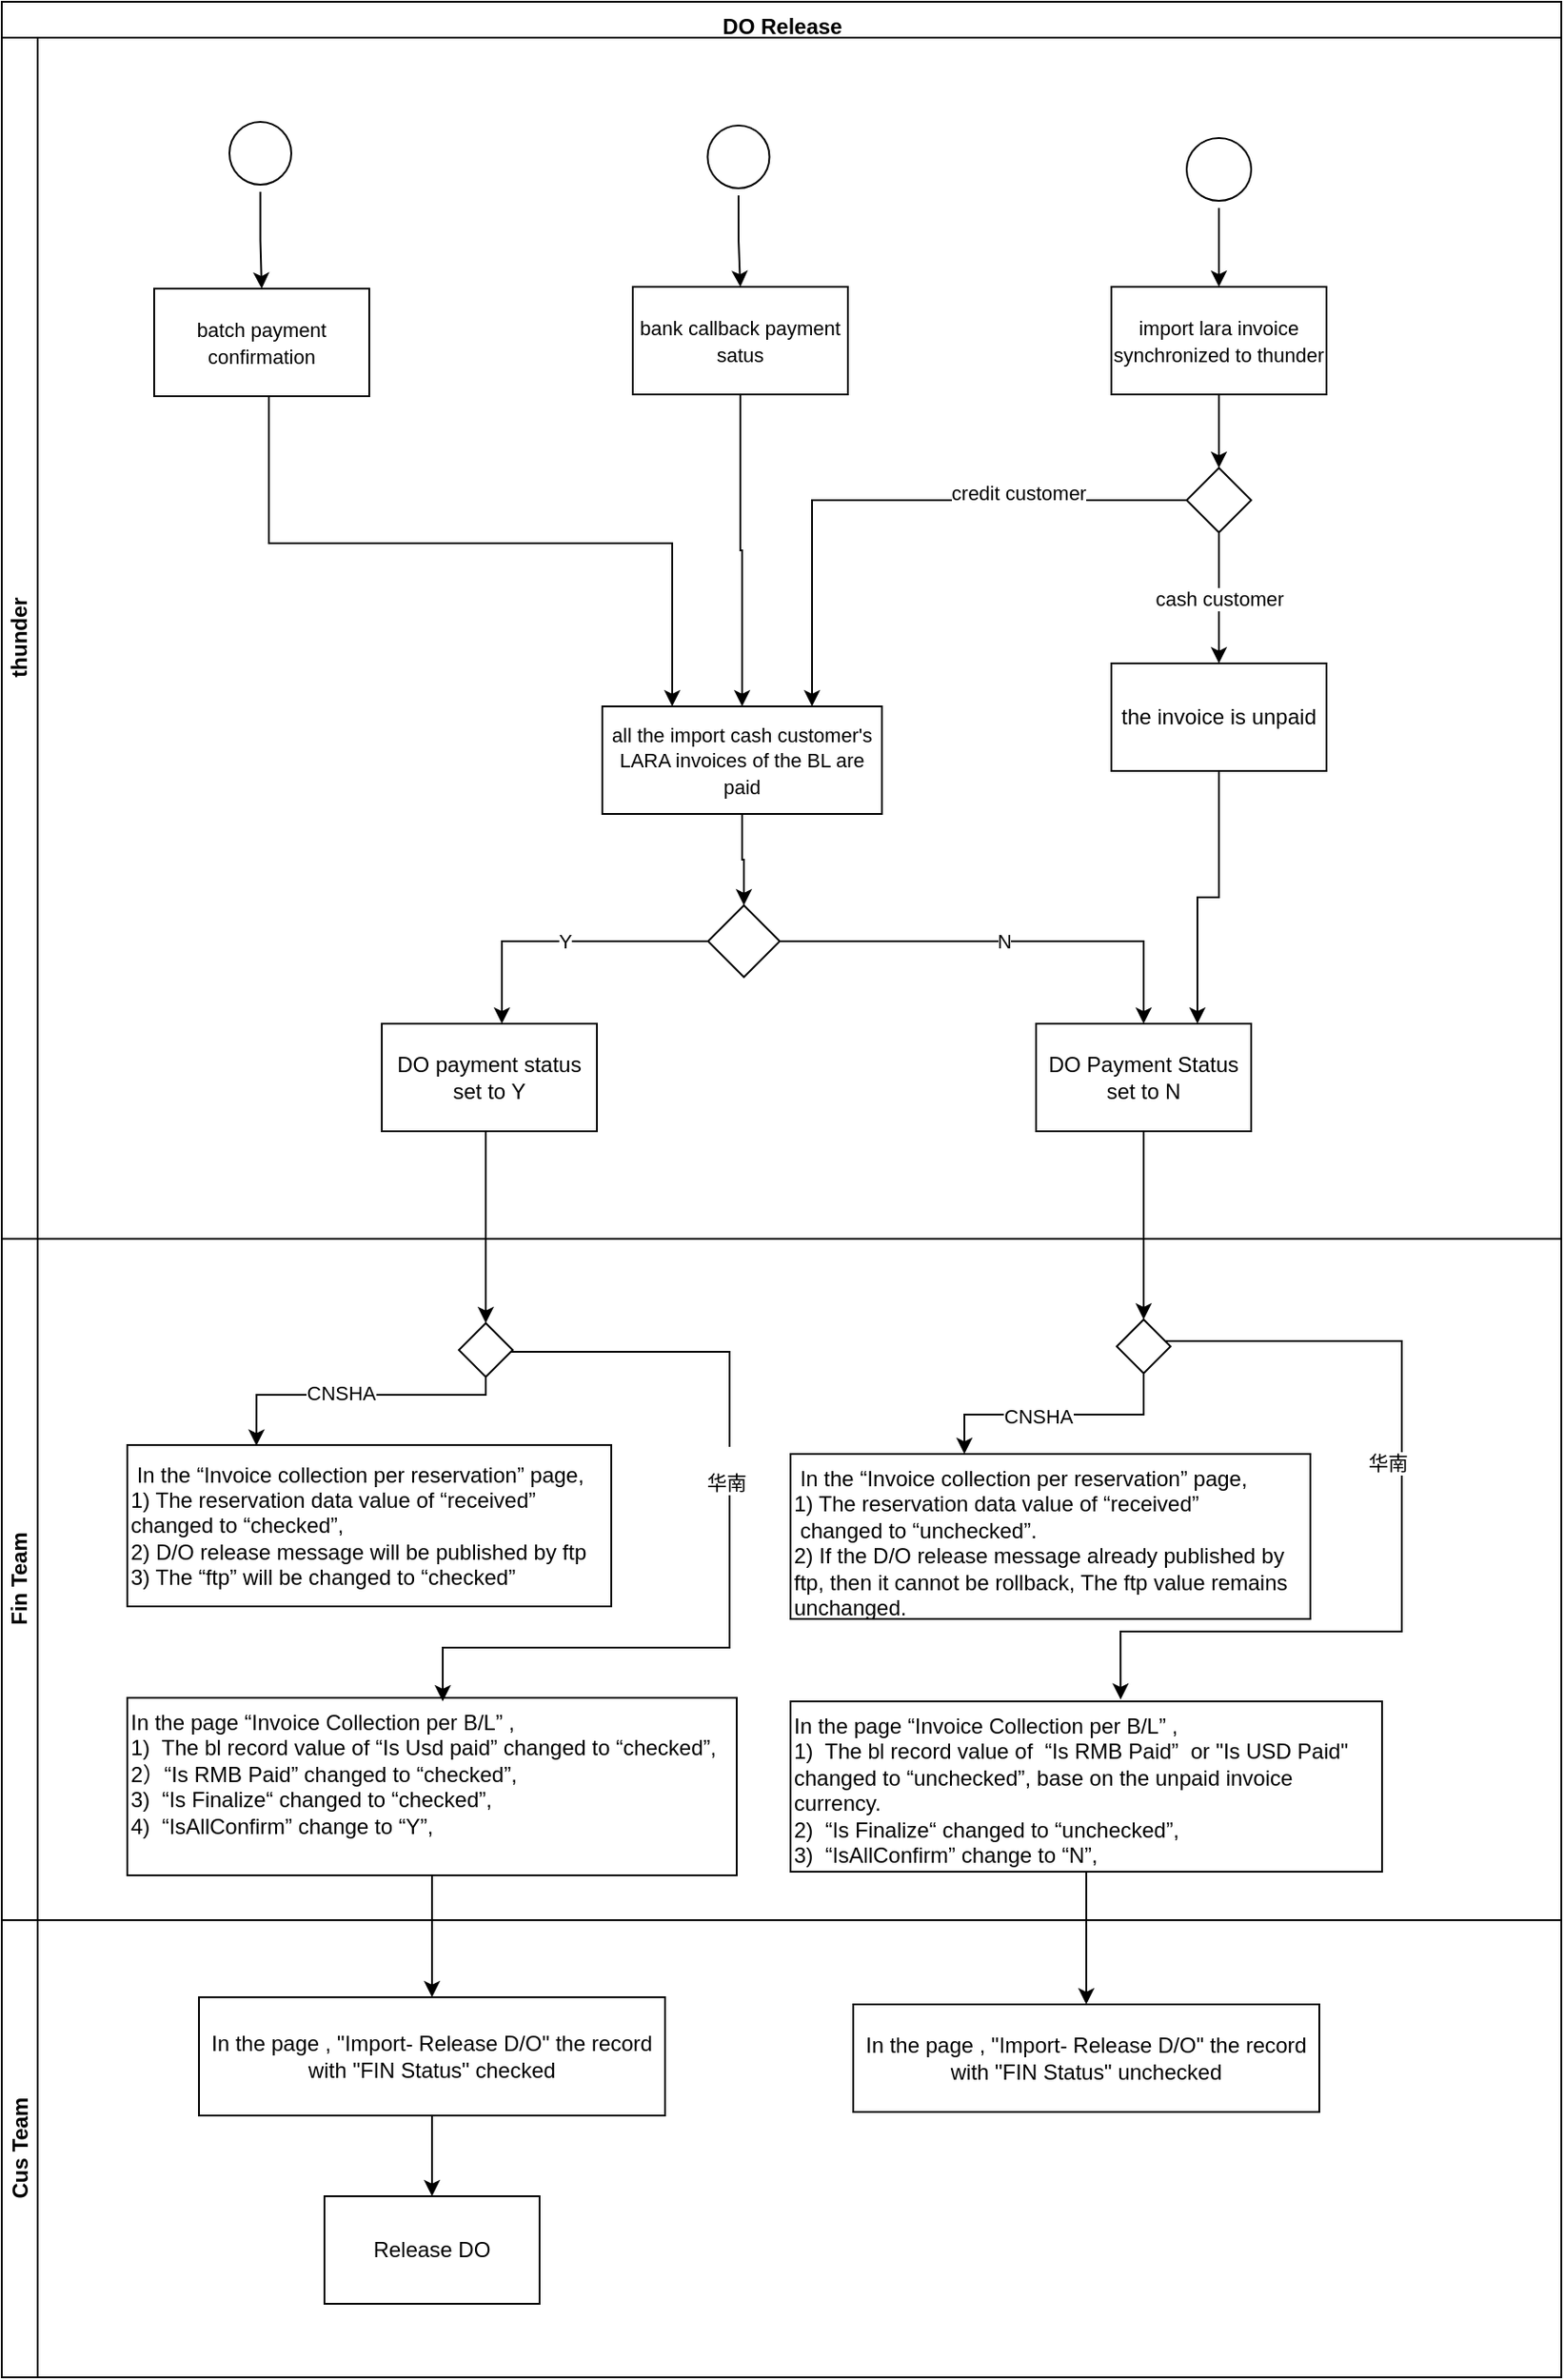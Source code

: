 <mxfile version="20.6.0" type="github">
  <diagram name="Page-1" id="c7488fd3-1785-93aa-aadb-54a6760d102a">
    <mxGraphModel dx="1689" dy="1077" grid="0" gridSize="10" guides="1" tooltips="1" connect="1" arrows="1" fold="1" page="0" pageScale="1" pageWidth="1100" pageHeight="850" background="none" math="0" shadow="0">
      <root>
        <mxCell id="0" />
        <mxCell id="1" parent="0" />
        <mxCell id="8AGGI85d68rVye7En7mw-134" value="DO Release" style="swimlane;childLayout=stackLayout;resizeParent=1;resizeParentMax=0;horizontal=1;startSize=20;horizontalStack=0;html=1;align=center;verticalAlign=top;" parent="1" vertex="1">
          <mxGeometry x="358" y="200" width="870" height="1325" as="geometry" />
        </mxCell>
        <mxCell id="8AGGI85d68rVye7En7mw-135" value="thunder" style="swimlane;startSize=20;horizontal=0;html=1;" parent="8AGGI85d68rVye7En7mw-134" vertex="1">
          <mxGeometry y="20" width="870" height="670" as="geometry" />
        </mxCell>
        <mxCell id="RjHNDGc8zNgWSMFkBe8W-32" style="edgeStyle=orthogonalEdgeStyle;rounded=0;orthogonalLoop=1;jettySize=auto;html=1;" edge="1" parent="8AGGI85d68rVye7En7mw-135" source="8AGGI85d68rVye7En7mw-138" target="8AGGI85d68rVye7En7mw-144">
          <mxGeometry relative="1" as="geometry" />
        </mxCell>
        <mxCell id="8AGGI85d68rVye7En7mw-138" value="" style="ellipse;html=1;shape=startState;fillColor=none;strokeColor=default;" parent="8AGGI85d68rVye7En7mw-135" vertex="1">
          <mxGeometry x="657" y="52" width="44" height="43" as="geometry" />
        </mxCell>
        <mxCell id="RjHNDGc8zNgWSMFkBe8W-10" value="" style="edgeStyle=orthogonalEdgeStyle;rounded=0;orthogonalLoop=1;jettySize=auto;html=1;" edge="1" parent="8AGGI85d68rVye7En7mw-135" source="8AGGI85d68rVye7En7mw-144" target="RjHNDGc8zNgWSMFkBe8W-9">
          <mxGeometry relative="1" as="geometry" />
        </mxCell>
        <mxCell id="8AGGI85d68rVye7En7mw-144" value="&lt;span style=&quot;font-size: 11px; background-color: rgb(255, 255, 255);&quot;&gt;import lara invoice synchronized to thunder&lt;/span&gt;" style="whiteSpace=wrap;html=1;fillColor=none;strokeColor=default;" parent="8AGGI85d68rVye7En7mw-135" vertex="1">
          <mxGeometry x="619" y="139" width="120" height="60" as="geometry" />
        </mxCell>
        <mxCell id="8AGGI85d68rVye7En7mw-150" value="Y" style="edgeStyle=orthogonalEdgeStyle;rounded=0;orthogonalLoop=1;jettySize=auto;html=1;" parent="8AGGI85d68rVye7En7mw-135" source="8AGGI85d68rVye7En7mw-146" target="8AGGI85d68rVye7En7mw-149" edge="1">
          <mxGeometry relative="1" as="geometry">
            <Array as="points">
              <mxPoint x="279" y="504" />
            </Array>
          </mxGeometry>
        </mxCell>
        <mxCell id="8AGGI85d68rVye7En7mw-152" value="N" style="edgeStyle=orthogonalEdgeStyle;rounded=0;orthogonalLoop=1;jettySize=auto;html=1;" parent="8AGGI85d68rVye7En7mw-135" source="8AGGI85d68rVye7En7mw-146" target="8AGGI85d68rVye7En7mw-151" edge="1">
          <mxGeometry relative="1" as="geometry" />
        </mxCell>
        <mxCell id="8AGGI85d68rVye7En7mw-146" value="" style="rhombus;whiteSpace=wrap;html=1;fillColor=none;strokeColor=default;" parent="8AGGI85d68rVye7En7mw-135" vertex="1">
          <mxGeometry x="394" y="484" width="40" height="40" as="geometry" />
        </mxCell>
        <mxCell id="8AGGI85d68rVye7En7mw-149" value="DO payment status set to Y" style="whiteSpace=wrap;html=1;fillColor=none;strokeColor=default;" parent="8AGGI85d68rVye7En7mw-135" vertex="1">
          <mxGeometry x="212" y="550" width="120" height="60" as="geometry" />
        </mxCell>
        <mxCell id="8AGGI85d68rVye7En7mw-151" value="DO Payment Status set to N" style="whiteSpace=wrap;html=1;fillColor=none;strokeColor=default;" parent="8AGGI85d68rVye7En7mw-135" vertex="1">
          <mxGeometry x="577" y="550" width="120" height="60" as="geometry" />
        </mxCell>
        <mxCell id="RjHNDGc8zNgWSMFkBe8W-33" style="edgeStyle=orthogonalEdgeStyle;rounded=0;orthogonalLoop=1;jettySize=auto;html=1;entryX=0.5;entryY=0;entryDx=0;entryDy=0;" edge="1" parent="8AGGI85d68rVye7En7mw-135" source="8AGGI85d68rVye7En7mw-166" target="RjHNDGc8zNgWSMFkBe8W-17">
          <mxGeometry relative="1" as="geometry" />
        </mxCell>
        <mxCell id="8AGGI85d68rVye7En7mw-166" value="&lt;span style=&quot;font-size: 11px; background-color: rgb(255, 255, 255);&quot;&gt;bank callback payment satus&lt;/span&gt;" style="whiteSpace=wrap;html=1;fillColor=none;strokeColor=default;" parent="8AGGI85d68rVye7En7mw-135" vertex="1">
          <mxGeometry x="352" y="139" width="120" height="60" as="geometry" />
        </mxCell>
        <mxCell id="8AGGI85d68rVye7En7mw-171" style="edgeStyle=orthogonalEdgeStyle;rounded=0;orthogonalLoop=1;jettySize=auto;html=1;fontColor=none;" parent="8AGGI85d68rVye7En7mw-135" source="8AGGI85d68rVye7En7mw-168" target="8AGGI85d68rVye7En7mw-166" edge="1">
          <mxGeometry relative="1" as="geometry" />
        </mxCell>
        <mxCell id="8AGGI85d68rVye7En7mw-168" value="" style="ellipse;html=1;shape=startState;fillColor=none;strokeColor=default;fontColor=none;noLabel=1;" parent="8AGGI85d68rVye7En7mw-135" vertex="1">
          <mxGeometry x="389.75" y="45" width="42.5" height="43" as="geometry" />
        </mxCell>
        <mxCell id="RjHNDGc8zNgWSMFkBe8W-12" value="cash customer" style="edgeStyle=orthogonalEdgeStyle;rounded=0;orthogonalLoop=1;jettySize=auto;html=1;" edge="1" parent="8AGGI85d68rVye7En7mw-135" source="RjHNDGc8zNgWSMFkBe8W-9" target="RjHNDGc8zNgWSMFkBe8W-11">
          <mxGeometry relative="1" as="geometry" />
        </mxCell>
        <mxCell id="RjHNDGc8zNgWSMFkBe8W-18" value="" style="edgeStyle=orthogonalEdgeStyle;rounded=0;orthogonalLoop=1;jettySize=auto;html=1;entryX=0.75;entryY=0;entryDx=0;entryDy=0;" edge="1" parent="8AGGI85d68rVye7En7mw-135" source="RjHNDGc8zNgWSMFkBe8W-9" target="RjHNDGc8zNgWSMFkBe8W-17">
          <mxGeometry relative="1" as="geometry" />
        </mxCell>
        <mxCell id="RjHNDGc8zNgWSMFkBe8W-19" value="credit customer" style="edgeLabel;html=1;align=center;verticalAlign=middle;resizable=0;points=[];" vertex="1" connectable="0" parent="RjHNDGc8zNgWSMFkBe8W-18">
          <mxGeometry x="-0.426" y="-4" relative="1" as="geometry">
            <mxPoint x="-1" as="offset" />
          </mxGeometry>
        </mxCell>
        <mxCell id="RjHNDGc8zNgWSMFkBe8W-9" value="" style="rhombus;whiteSpace=wrap;html=1;fillColor=none;" vertex="1" parent="8AGGI85d68rVye7En7mw-135">
          <mxGeometry x="661" y="240" width="36" height="36" as="geometry" />
        </mxCell>
        <mxCell id="RjHNDGc8zNgWSMFkBe8W-34" style="edgeStyle=orthogonalEdgeStyle;rounded=0;orthogonalLoop=1;jettySize=auto;html=1;entryX=0.75;entryY=0;entryDx=0;entryDy=0;" edge="1" parent="8AGGI85d68rVye7En7mw-135" source="RjHNDGc8zNgWSMFkBe8W-11" target="8AGGI85d68rVye7En7mw-151">
          <mxGeometry relative="1" as="geometry" />
        </mxCell>
        <mxCell id="RjHNDGc8zNgWSMFkBe8W-11" value="the invoice is unpaid" style="whiteSpace=wrap;html=1;fillColor=none;" vertex="1" parent="8AGGI85d68rVye7En7mw-135">
          <mxGeometry x="619" y="349" width="120" height="60" as="geometry" />
        </mxCell>
        <mxCell id="RjHNDGc8zNgWSMFkBe8W-28" style="edgeStyle=orthogonalEdgeStyle;rounded=0;orthogonalLoop=1;jettySize=auto;html=1;entryX=0.5;entryY=0;entryDx=0;entryDy=0;" edge="1" parent="8AGGI85d68rVye7En7mw-135" source="RjHNDGc8zNgWSMFkBe8W-17" target="8AGGI85d68rVye7En7mw-146">
          <mxGeometry relative="1" as="geometry" />
        </mxCell>
        <mxCell id="RjHNDGc8zNgWSMFkBe8W-17" value="&lt;span style=&quot;font-size: 11px;&quot;&gt;all the import cash customer&#39;s LARA invoices of the BL are paid&lt;/span&gt;" style="whiteSpace=wrap;html=1;fillColor=none;" vertex="1" parent="8AGGI85d68rVye7En7mw-135">
          <mxGeometry x="335" y="373" width="156" height="60" as="geometry" />
        </mxCell>
        <mxCell id="RjHNDGc8zNgWSMFkBe8W-35" value="" style="ellipse;html=1;shape=startState;fillColor=none;strokeColor=default;fontColor=none;noLabel=1;" vertex="1" parent="8AGGI85d68rVye7En7mw-135">
          <mxGeometry x="123" y="43" width="42.5" height="43" as="geometry" />
        </mxCell>
        <mxCell id="8AGGI85d68rVye7En7mw-136" value="Fin Team" style="swimlane;startSize=20;horizontal=0;html=1;" parent="8AGGI85d68rVye7En7mw-134" vertex="1">
          <mxGeometry y="690" width="870" height="380" as="geometry" />
        </mxCell>
        <mxCell id="8AGGI85d68rVye7En7mw-157" value="&lt;span lang=&quot;EN-US&quot;&gt;&amp;nbsp;In the “Invoice collection per reservation” page,&lt;br&gt;1) The reservation data value of “received” changed to “checked”, &lt;br&gt;2) D/O release message will be published by ftp&lt;br&gt;&lt;div style=&quot;&quot;&gt;&lt;span style=&quot;background-color: initial;&quot;&gt;3) The “ftp” will be changed to “&lt;/span&gt;checked&lt;span style=&quot;background-color: initial;&quot;&gt;”&lt;/span&gt;&lt;/div&gt;&lt;/span&gt;" style="whiteSpace=wrap;html=1;fillColor=none;strokeColor=default;align=left;" parent="8AGGI85d68rVye7En7mw-136" vertex="1">
          <mxGeometry x="70" y="115" width="270" height="90" as="geometry" />
        </mxCell>
        <mxCell id="8AGGI85d68rVye7En7mw-160" value="&lt;span lang=&quot;EN-US&quot;&gt;&amp;nbsp;In the “Invoice collection per reservation” page,&lt;br&gt;1) The reservation data value of “received”&lt;br&gt;&amp;nbsp;changed to “unchecked”.&lt;br&gt;2) If the D/O release message already published by ftp, then it cannot be rollback, The ftp value remains unchanged.&lt;/span&gt;" style="whiteSpace=wrap;html=1;fillColor=none;strokeColor=default;align=left;verticalAlign=top;" parent="8AGGI85d68rVye7En7mw-136" vertex="1">
          <mxGeometry x="440" y="120" width="290" height="92" as="geometry" />
        </mxCell>
        <mxCell id="8AGGI85d68rVye7En7mw-178" style="edgeStyle=orthogonalEdgeStyle;rounded=0;orthogonalLoop=1;jettySize=auto;html=1;entryX=0.378;entryY=0.004;entryDx=0;entryDy=0;entryPerimeter=0;fontColor=none;" parent="8AGGI85d68rVye7En7mw-136" edge="1">
          <mxGeometry relative="1" as="geometry">
            <mxPoint x="270.0" y="77.0" as="sourcePoint" />
            <mxPoint x="142.06" y="115.36" as="targetPoint" />
            <Array as="points">
              <mxPoint x="270" y="87" />
              <mxPoint x="142" y="87" />
            </Array>
          </mxGeometry>
        </mxCell>
        <mxCell id="8AGGI85d68rVye7En7mw-179" value="CNSHA" style="edgeLabel;html=1;align=center;verticalAlign=middle;resizable=0;points=[];fontColor=none;" parent="8AGGI85d68rVye7En7mw-178" vertex="1" connectable="0">
          <mxGeometry x="0.097" y="-1" relative="1" as="geometry">
            <mxPoint as="offset" />
          </mxGeometry>
        </mxCell>
        <mxCell id="8AGGI85d68rVye7En7mw-177" value="" style="rhombus;whiteSpace=wrap;html=1;fillColor=none;strokeColor=default;fontColor=none;" parent="8AGGI85d68rVye7En7mw-136" vertex="1">
          <mxGeometry x="255" y="47" width="30" height="30" as="geometry" />
        </mxCell>
        <mxCell id="8AGGI85d68rVye7En7mw-181" value="&lt;span lang=&quot;EN-US&quot;&gt;In the page “Invoice Collection per B/L” , &lt;br&gt;1)&amp;nbsp; The bl record value of “Is Usd paid” changed to “checked”, &lt;br&gt;2）“Is RMB Paid” changed to “checked”, &lt;br&gt;3)&amp;nbsp; “Is Finalize&lt;/span&gt;&lt;span&gt;“ &lt;span lang=&quot;EN-US&quot;&gt;changed to “checked”,&lt;br&gt;4)&amp;nbsp; “IsAllConfirm” change to “Y”,&lt;/span&gt;&lt;/span&gt;" style="rounded=0;whiteSpace=wrap;html=1;strokeColor=default;fontColor=none;fillColor=none;align=left;verticalAlign=top;" parent="8AGGI85d68rVye7En7mw-136" vertex="1">
          <mxGeometry x="70" y="256" width="340" height="99" as="geometry" />
        </mxCell>
        <mxCell id="8AGGI85d68rVye7En7mw-180" value="&lt;br&gt;&lt;span&gt;华南&lt;/span&gt;&lt;br&gt;" style="edgeStyle=orthogonalEdgeStyle;rounded=0;orthogonalLoop=1;jettySize=auto;html=1;fontColor=none;entryX=0.5;entryY=0;entryDx=0;entryDy=0;" parent="8AGGI85d68rVye7En7mw-136" edge="1">
          <mxGeometry x="-0.213" y="-2" relative="1" as="geometry">
            <mxPoint x="246" y="258" as="targetPoint" />
            <Array as="points">
              <mxPoint x="406" y="63" />
              <mxPoint x="406" y="228" />
              <mxPoint x="246" y="228" />
            </Array>
            <mxPoint as="offset" />
            <mxPoint x="284" y="63.0" as="sourcePoint" />
          </mxGeometry>
        </mxCell>
        <mxCell id="8AGGI85d68rVye7En7mw-193" style="edgeStyle=orthogonalEdgeStyle;rounded=0;orthogonalLoop=1;jettySize=auto;html=1;fontColor=none;" parent="8AGGI85d68rVye7En7mw-136" source="8AGGI85d68rVye7En7mw-191" target="8AGGI85d68rVye7En7mw-160" edge="1">
          <mxGeometry relative="1" as="geometry">
            <Array as="points">
              <mxPoint x="637" y="98" />
              <mxPoint x="537" y="98" />
            </Array>
          </mxGeometry>
        </mxCell>
        <mxCell id="8AGGI85d68rVye7En7mw-194" value="CNSHA" style="edgeLabel;html=1;align=center;verticalAlign=middle;resizable=0;points=[];fontColor=none;" parent="8AGGI85d68rVye7En7mw-193" vertex="1" connectable="0">
          <mxGeometry x="0.14" y="1" relative="1" as="geometry">
            <mxPoint as="offset" />
          </mxGeometry>
        </mxCell>
        <mxCell id="8AGGI85d68rVye7En7mw-205" style="edgeStyle=orthogonalEdgeStyle;rounded=0;orthogonalLoop=1;jettySize=auto;html=1;fontColor=none;entryX=0.558;entryY=-0.011;entryDx=0;entryDy=0;entryPerimeter=0;" parent="8AGGI85d68rVye7En7mw-136" source="8AGGI85d68rVye7En7mw-191" target="8AGGI85d68rVye7En7mw-196" edge="1">
          <mxGeometry relative="1" as="geometry">
            <Array as="points">
              <mxPoint x="781" y="57" />
              <mxPoint x="781" y="219" />
              <mxPoint x="624" y="219" />
            </Array>
            <mxPoint x="626" y="247" as="targetPoint" />
          </mxGeometry>
        </mxCell>
        <mxCell id="8AGGI85d68rVye7En7mw-206" value="华南" style="edgeLabel;html=1;align=center;verticalAlign=middle;resizable=0;points=[];fontColor=none;" parent="8AGGI85d68rVye7En7mw-205" vertex="1" connectable="0">
          <mxGeometry x="-0.514" y="-4" relative="1" as="geometry">
            <mxPoint x="5" y="64" as="offset" />
          </mxGeometry>
        </mxCell>
        <mxCell id="8AGGI85d68rVye7En7mw-191" value="" style="rhombus;whiteSpace=wrap;html=1;fillColor=none;strokeColor=default;fontColor=none;" parent="8AGGI85d68rVye7En7mw-136" vertex="1">
          <mxGeometry x="622" y="45" width="30" height="30" as="geometry" />
        </mxCell>
        <mxCell id="8AGGI85d68rVye7En7mw-196" value="&lt;span lang=&quot;EN-US&quot;&gt;In the page “Invoice Collection per B/L” ,&lt;br&gt;1)&amp;nbsp; The bl record value of&amp;nbsp; “Is RMB Paid”&amp;nbsp; or &quot;Is USD Paid&quot; changed to “unchecked”, base on the unpaid invoice currency.&lt;br&gt;2)&amp;nbsp; “Is Finalize&lt;/span&gt;“&amp;nbsp;&lt;span lang=&quot;EN-US&quot;&gt;changed to “unchecked”,&lt;br&gt;3)&amp;nbsp; “IsAllConfirm” change to “N”,&lt;/span&gt;" style="rounded=0;whiteSpace=wrap;html=1;strokeColor=default;fontColor=none;fillColor=none;align=left;verticalAlign=top;" parent="8AGGI85d68rVye7En7mw-136" vertex="1">
          <mxGeometry x="440" y="258" width="330" height="95" as="geometry" />
        </mxCell>
        <mxCell id="8AGGI85d68rVye7En7mw-188" value="" style="edgeStyle=orthogonalEdgeStyle;rounded=0;orthogonalLoop=1;jettySize=auto;html=1;fontColor=none;entryX=0.5;entryY=0;entryDx=0;entryDy=0;" parent="8AGGI85d68rVye7En7mw-134" target="8AGGI85d68rVye7En7mw-177" edge="1">
          <mxGeometry relative="1" as="geometry">
            <mxPoint x="267" y="630" as="sourcePoint" />
            <mxPoint x="270.0" y="819" as="targetPoint" />
            <Array as="points">
              <mxPoint x="270" y="630" />
              <mxPoint x="270" y="730" />
            </Array>
          </mxGeometry>
        </mxCell>
        <mxCell id="8AGGI85d68rVye7En7mw-197" style="edgeStyle=orthogonalEdgeStyle;rounded=0;orthogonalLoop=1;jettySize=auto;html=1;fontColor=none;entryX=0.5;entryY=0;entryDx=0;entryDy=0;" parent="8AGGI85d68rVye7En7mw-134" source="8AGGI85d68rVye7En7mw-196" target="8AGGI85d68rVye7En7mw-198" edge="1">
          <mxGeometry relative="1" as="geometry">
            <mxPoint x="680" y="920" as="targetPoint" />
          </mxGeometry>
        </mxCell>
        <mxCell id="8AGGI85d68rVye7En7mw-189" style="edgeStyle=orthogonalEdgeStyle;rounded=0;orthogonalLoop=1;jettySize=auto;html=1;fontColor=none;" parent="8AGGI85d68rVye7En7mw-134" source="8AGGI85d68rVye7En7mw-181" target="8AGGI85d68rVye7En7mw-190" edge="1">
          <mxGeometry relative="1" as="geometry">
            <mxPoint x="360" y="930" as="targetPoint" />
          </mxGeometry>
        </mxCell>
        <mxCell id="8AGGI85d68rVye7En7mw-137" value="Cus Team" style="swimlane;startSize=20;horizontal=0;html=1;" parent="8AGGI85d68rVye7En7mw-134" vertex="1">
          <mxGeometry y="1070" width="870" height="255" as="geometry" />
        </mxCell>
        <mxCell id="8AGGI85d68rVye7En7mw-198" value="&lt;span lang=&quot;EN-US&quot;&gt;In the page , &quot;Import- Release D/O&quot; the record with &quot;FIN Status&quot; unchecked&lt;/span&gt;" style="rounded=0;whiteSpace=wrap;html=1;strokeColor=default;fontColor=none;fillColor=none;" parent="8AGGI85d68rVye7En7mw-137" vertex="1">
          <mxGeometry x="475" y="47" width="260" height="60" as="geometry" />
        </mxCell>
        <mxCell id="RjHNDGc8zNgWSMFkBe8W-5" value="" style="edgeStyle=orthogonalEdgeStyle;rounded=0;orthogonalLoop=1;jettySize=auto;html=1;" edge="1" parent="8AGGI85d68rVye7En7mw-137" source="8AGGI85d68rVye7En7mw-190" target="RjHNDGc8zNgWSMFkBe8W-4">
          <mxGeometry relative="1" as="geometry" />
        </mxCell>
        <mxCell id="8AGGI85d68rVye7En7mw-190" value="&lt;span lang=&quot;EN-US&quot;&gt;In the page , &quot;Import- Release D/O&quot; the record with &quot;FIN Status&quot; checked&lt;/span&gt;" style="rounded=0;whiteSpace=wrap;html=1;strokeColor=default;fontColor=none;fillColor=none;" parent="8AGGI85d68rVye7En7mw-137" vertex="1">
          <mxGeometry x="110" y="43" width="260" height="66" as="geometry" />
        </mxCell>
        <mxCell id="RjHNDGc8zNgWSMFkBe8W-4" value="Release DO" style="whiteSpace=wrap;html=1;fillColor=none;fontColor=none;rounded=0;" vertex="1" parent="8AGGI85d68rVye7En7mw-137">
          <mxGeometry x="180" y="154" width="120" height="60" as="geometry" />
        </mxCell>
        <mxCell id="RjHNDGc8zNgWSMFkBe8W-8" style="edgeStyle=orthogonalEdgeStyle;rounded=0;orthogonalLoop=1;jettySize=auto;html=1;entryX=0.5;entryY=0;entryDx=0;entryDy=0;" edge="1" parent="8AGGI85d68rVye7En7mw-134" source="8AGGI85d68rVye7En7mw-151" target="8AGGI85d68rVye7En7mw-191">
          <mxGeometry relative="1" as="geometry" />
        </mxCell>
        <mxCell id="RjHNDGc8zNgWSMFkBe8W-40" style="edgeStyle=orthogonalEdgeStyle;rounded=0;orthogonalLoop=1;jettySize=auto;html=1;entryX=0.25;entryY=0;entryDx=0;entryDy=0;exitX=0.5;exitY=1;exitDx=0;exitDy=0;" edge="1" parent="1" source="RjHNDGc8zNgWSMFkBe8W-37" target="RjHNDGc8zNgWSMFkBe8W-17">
          <mxGeometry relative="1" as="geometry">
            <mxPoint x="507.0" y="386" as="sourcePoint" />
            <mxPoint x="742" y="543" as="targetPoint" />
            <Array as="points">
              <mxPoint x="507" y="420" />
              <mxPoint x="507" y="502" />
              <mxPoint x="732" y="502" />
            </Array>
          </mxGeometry>
        </mxCell>
        <mxCell id="RjHNDGc8zNgWSMFkBe8W-37" value="&lt;span style=&quot;font-size: 11px;&quot;&gt;batch payment confirmation&lt;/span&gt;" style="whiteSpace=wrap;html=1;fillColor=none;strokeColor=default;" vertex="1" parent="1">
          <mxGeometry x="443" y="360" width="120" height="60" as="geometry" />
        </mxCell>
        <mxCell id="RjHNDGc8zNgWSMFkBe8W-39" style="edgeStyle=orthogonalEdgeStyle;rounded=0;orthogonalLoop=1;jettySize=auto;html=1;" edge="1" parent="1" source="RjHNDGc8zNgWSMFkBe8W-35" target="RjHNDGc8zNgWSMFkBe8W-37">
          <mxGeometry relative="1" as="geometry" />
        </mxCell>
      </root>
    </mxGraphModel>
  </diagram>
</mxfile>
